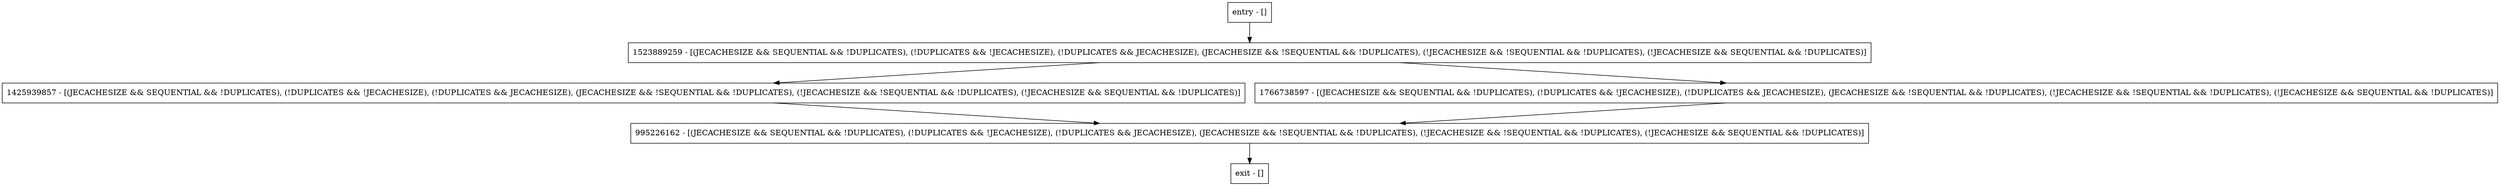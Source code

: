digraph putNoOverwrite {
node [shape=record];
entry [label="entry - []"];
exit [label="exit - []"];
1523889259 [label="1523889259 - [(JECACHESIZE && SEQUENTIAL && !DUPLICATES), (!DUPLICATES && !JECACHESIZE), (!DUPLICATES && JECACHESIZE), (JECACHESIZE && !SEQUENTIAL && !DUPLICATES), (!JECACHESIZE && !SEQUENTIAL && !DUPLICATES), (!JECACHESIZE && SEQUENTIAL && !DUPLICATES)]"];
1425939857 [label="1425939857 - [(JECACHESIZE && SEQUENTIAL && !DUPLICATES), (!DUPLICATES && !JECACHESIZE), (!DUPLICATES && JECACHESIZE), (JECACHESIZE && !SEQUENTIAL && !DUPLICATES), (!JECACHESIZE && !SEQUENTIAL && !DUPLICATES), (!JECACHESIZE && SEQUENTIAL && !DUPLICATES)]"];
1766738597 [label="1766738597 - [(JECACHESIZE && SEQUENTIAL && !DUPLICATES), (!DUPLICATES && !JECACHESIZE), (!DUPLICATES && JECACHESIZE), (JECACHESIZE && !SEQUENTIAL && !DUPLICATES), (!JECACHESIZE && !SEQUENTIAL && !DUPLICATES), (!JECACHESIZE && SEQUENTIAL && !DUPLICATES)]"];
995226162 [label="995226162 - [(JECACHESIZE && SEQUENTIAL && !DUPLICATES), (!DUPLICATES && !JECACHESIZE), (!DUPLICATES && JECACHESIZE), (JECACHESIZE && !SEQUENTIAL && !DUPLICATES), (!JECACHESIZE && !SEQUENTIAL && !DUPLICATES), (!JECACHESIZE && SEQUENTIAL && !DUPLICATES)]"];
entry;
exit;
entry -> 1523889259;
1523889259 -> 1425939857;
1523889259 -> 1766738597;
1425939857 -> 995226162;
1766738597 -> 995226162;
995226162 -> exit;
}
